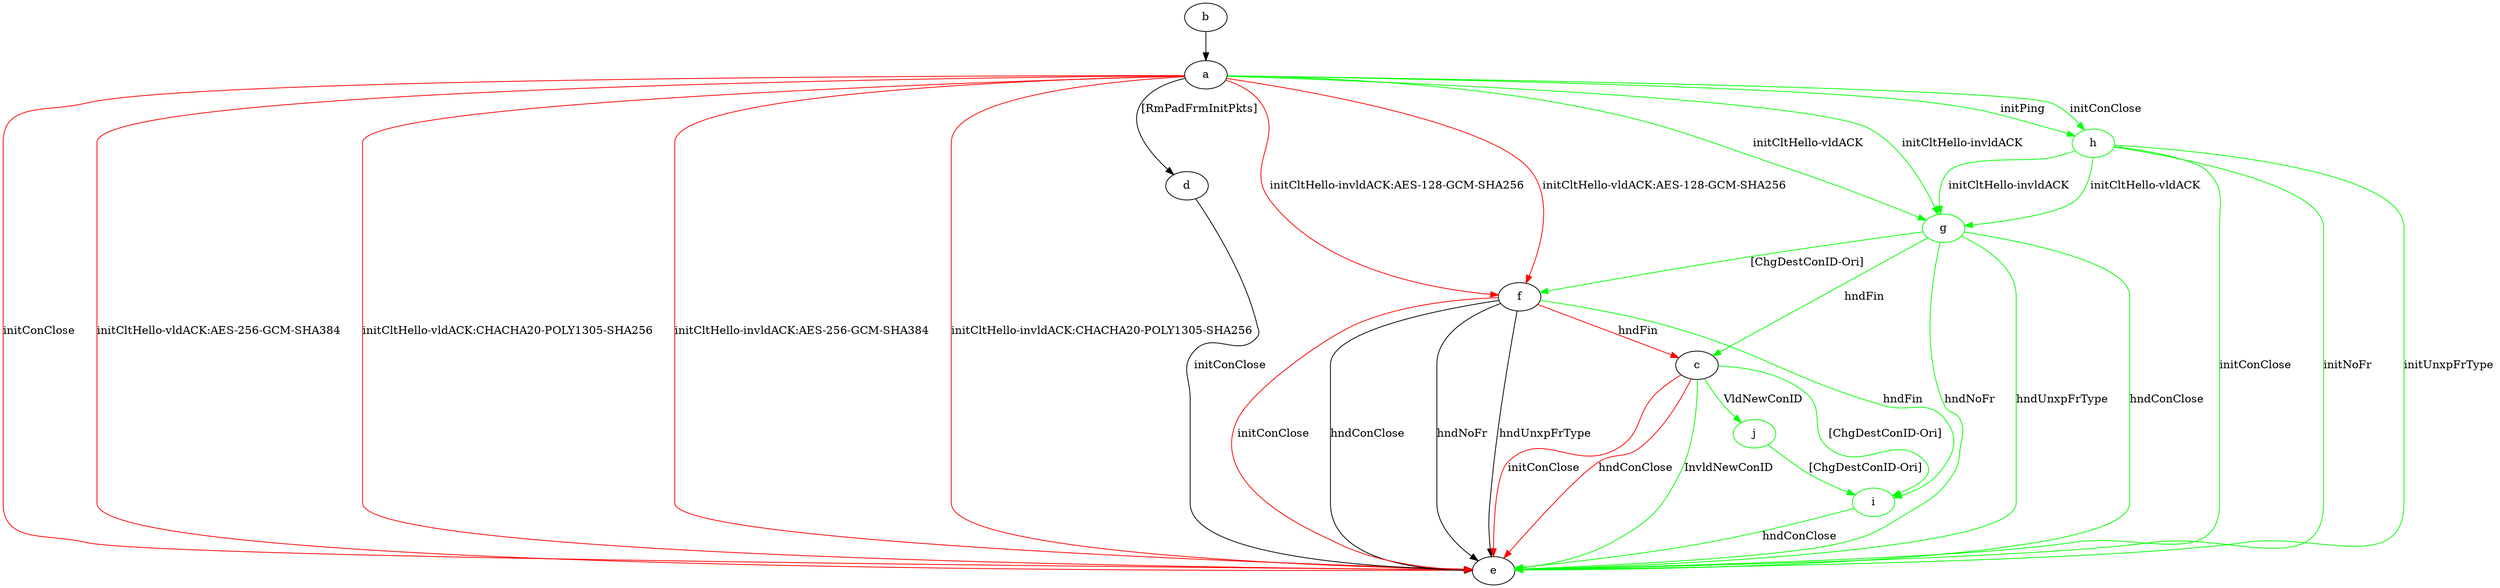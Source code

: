 digraph "" {
	a -> d	[key=0,
		label="[RmPadFrmInitPkts] "];
	a -> e	[key=0,
		color=red,
		label="initConClose "];
	a -> e	[key=1,
		color=red,
		label="initCltHello-vldACK:AES-256-GCM-SHA384 "];
	a -> e	[key=2,
		color=red,
		label="initCltHello-vldACK:CHACHA20-POLY1305-SHA256 "];
	a -> e	[key=3,
		color=red,
		label="initCltHello-invldACK:AES-256-GCM-SHA384 "];
	a -> e	[key=4,
		color=red,
		label="initCltHello-invldACK:CHACHA20-POLY1305-SHA256 "];
	a -> f	[key=0,
		color=red,
		label="initCltHello-vldACK:AES-128-GCM-SHA256 "];
	a -> f	[key=1,
		color=red,
		label="initCltHello-invldACK:AES-128-GCM-SHA256 "];
	g	[color=green];
	a -> g	[key=0,
		color=green,
		label="initCltHello-vldACK "];
	a -> g	[key=1,
		color=green,
		label="initCltHello-invldACK "];
	h	[color=green];
	a -> h	[key=0,
		color=green,
		label="initPing "];
	a -> h	[key=1,
		color=green,
		label="initConClose "];
	b -> a	[key=0];
	c -> e	[key=0,
		color=green,
		label="InvldNewConID "];
	c -> e	[key=1,
		color=red,
		label="initConClose "];
	c -> e	[key=2,
		color=red,
		label="hndConClose "];
	i	[color=green];
	c -> i	[key=0,
		color=green,
		label="[ChgDestConID-Ori] "];
	j	[color=green];
	c -> j	[key=0,
		color=green,
		label="VldNewConID "];
	d -> e	[key=0,
		label="initConClose "];
	f -> c	[key=0,
		color=red,
		label="hndFin "];
	f -> e	[key=0,
		label="hndConClose "];
	f -> e	[key=1,
		label="hndNoFr "];
	f -> e	[key=2,
		label="hndUnxpFrType "];
	f -> e	[key=3,
		color=red,
		label="initConClose "];
	f -> i	[key=0,
		color=green,
		label="hndFin "];
	g -> c	[key=0,
		color=green,
		label="hndFin "];
	g -> e	[key=0,
		color=green,
		label="hndConClose "];
	g -> e	[key=1,
		color=green,
		label="hndNoFr "];
	g -> e	[key=2,
		color=green,
		label="hndUnxpFrType "];
	g -> f	[key=0,
		color=green,
		label="[ChgDestConID-Ori] "];
	h -> e	[key=0,
		color=green,
		label="initConClose "];
	h -> e	[key=1,
		color=green,
		label="initNoFr "];
	h -> e	[key=2,
		color=green,
		label="initUnxpFrType "];
	h -> g	[key=0,
		color=green,
		label="initCltHello-vldACK "];
	h -> g	[key=1,
		color=green,
		label="initCltHello-invldACK "];
	i -> e	[key=0,
		color=green,
		label="hndConClose "];
	j -> i	[key=0,
		color=green,
		label="[ChgDestConID-Ori] "];
}
